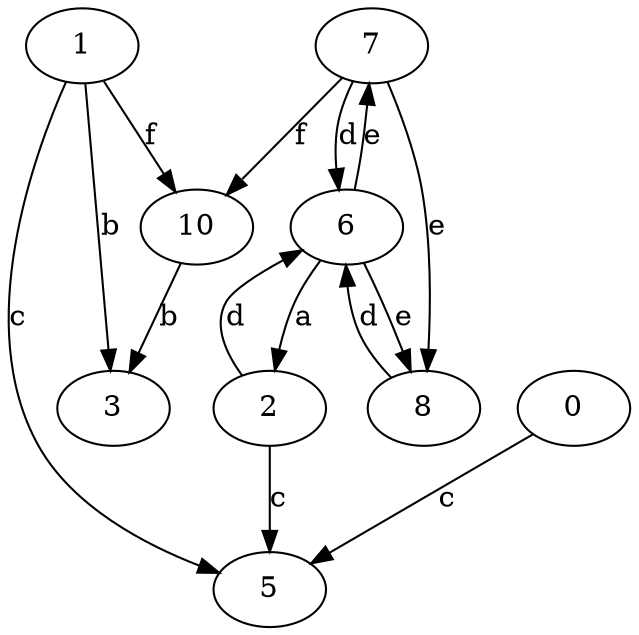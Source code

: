 strict digraph  {
1;
2;
3;
5;
6;
7;
8;
10;
0;
1 -> 3  [label=b];
1 -> 5  [label=c];
1 -> 10  [label=f];
2 -> 5  [label=c];
2 -> 6  [label=d];
6 -> 2  [label=a];
6 -> 7  [label=e];
6 -> 8  [label=e];
7 -> 6  [label=d];
7 -> 8  [label=e];
7 -> 10  [label=f];
8 -> 6  [label=d];
10 -> 3  [label=b];
0 -> 5  [label=c];
}
